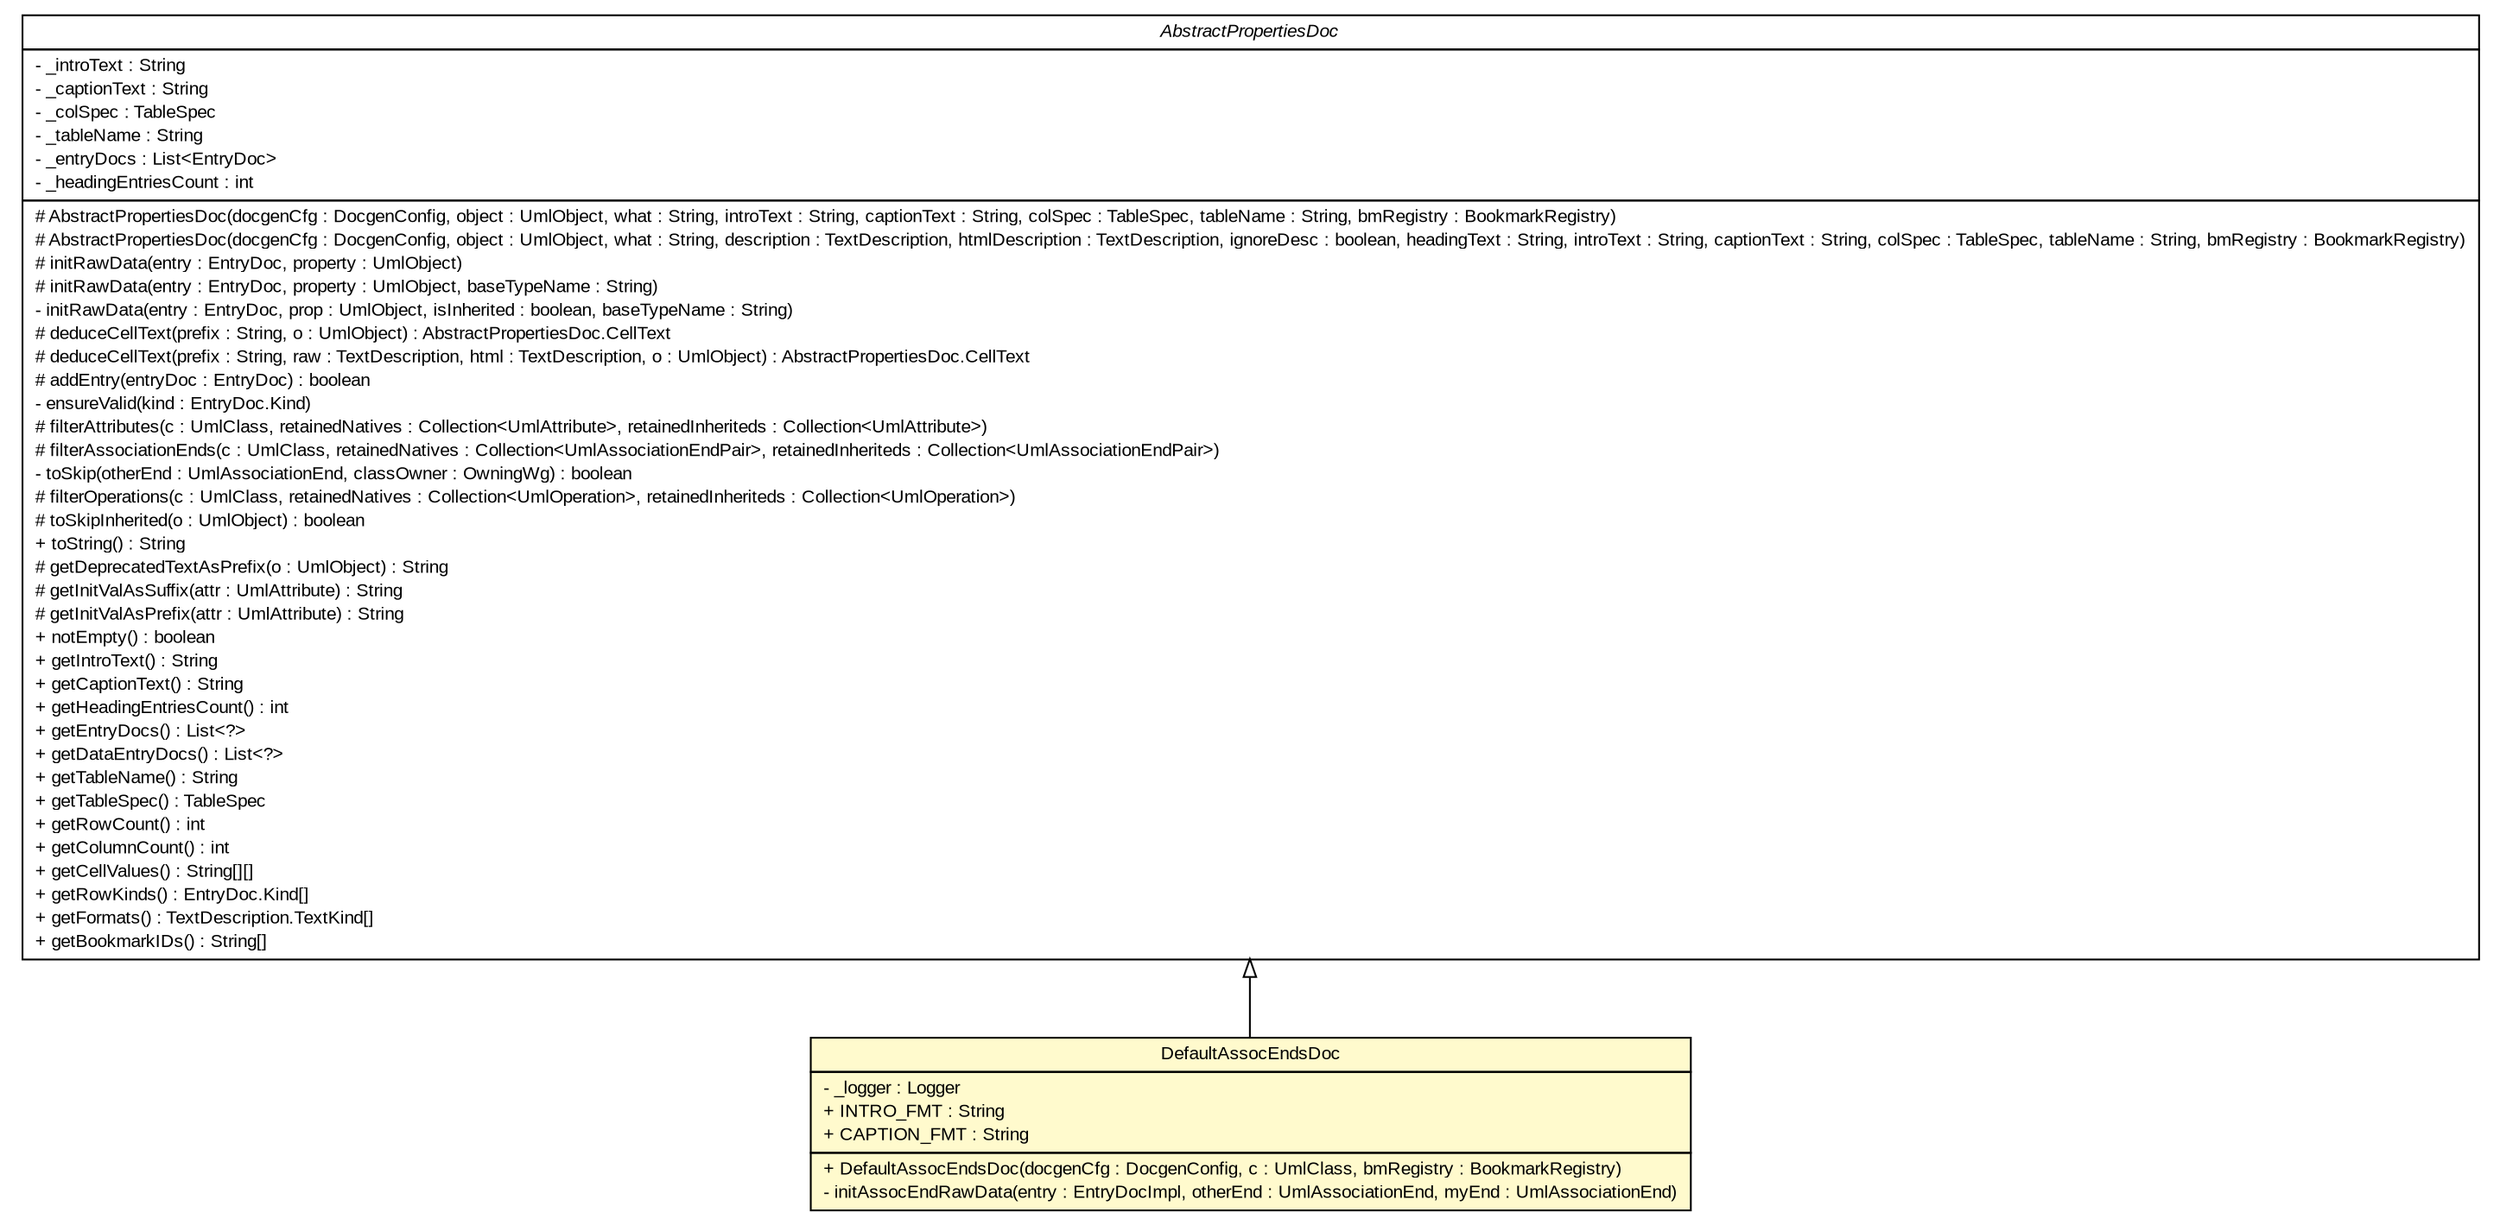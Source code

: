 #!/usr/local/bin/dot
#
# Class diagram 
# Generated by UMLGraph version R5_6_6-6-g3bdff0 (http://www.umlgraph.org/)
#

digraph G {
	edge [fontname="arial",fontsize=10,labelfontname="arial",labelfontsize=10];
	node [fontname="arial",fontsize=10,shape=plaintext];
	nodesep=0.25;
	ranksep=0.5;
	// org.tanjakostic.jcleancim.docgen.collector.impl.DefaultAssocEndsDoc
	c94526 [label=<<table title="org.tanjakostic.jcleancim.docgen.collector.impl.DefaultAssocEndsDoc" border="0" cellborder="1" cellspacing="0" cellpadding="2" port="p" bgcolor="lemonChiffon" href="./DefaultAssocEndsDoc.html">
		<tr><td><table border="0" cellspacing="0" cellpadding="1">
<tr><td align="center" balign="center"> DefaultAssocEndsDoc </td></tr>
		</table></td></tr>
		<tr><td><table border="0" cellspacing="0" cellpadding="1">
<tr><td align="left" balign="left"> - _logger : Logger </td></tr>
<tr><td align="left" balign="left"> + INTRO_FMT : String </td></tr>
<tr><td align="left" balign="left"> + CAPTION_FMT : String </td></tr>
		</table></td></tr>
		<tr><td><table border="0" cellspacing="0" cellpadding="1">
<tr><td align="left" balign="left"> + DefaultAssocEndsDoc(docgenCfg : DocgenConfig, c : UmlClass, bmRegistry : BookmarkRegistry) </td></tr>
<tr><td align="left" balign="left"> - initAssocEndRawData(entry : EntryDocImpl, otherEnd : UmlAssociationEnd, myEnd : UmlAssociationEnd) </td></tr>
		</table></td></tr>
		</table>>, URL="./DefaultAssocEndsDoc.html", fontname="arial", fontcolor="black", fontsize=10.0];
	// org.tanjakostic.jcleancim.docgen.collector.impl.AbstractPropertiesDoc
	c94534 [label=<<table title="org.tanjakostic.jcleancim.docgen.collector.impl.AbstractPropertiesDoc" border="0" cellborder="1" cellspacing="0" cellpadding="2" port="p" href="./AbstractPropertiesDoc.html">
		<tr><td><table border="0" cellspacing="0" cellpadding="1">
<tr><td align="center" balign="center"><font face="Arial Italic"> AbstractPropertiesDoc </font></td></tr>
		</table></td></tr>
		<tr><td><table border="0" cellspacing="0" cellpadding="1">
<tr><td align="left" balign="left"> - _introText : String </td></tr>
<tr><td align="left" balign="left"> - _captionText : String </td></tr>
<tr><td align="left" balign="left"> - _colSpec : TableSpec </td></tr>
<tr><td align="left" balign="left"> - _tableName : String </td></tr>
<tr><td align="left" balign="left"> - _entryDocs : List&lt;EntryDoc&gt; </td></tr>
<tr><td align="left" balign="left"> - _headingEntriesCount : int </td></tr>
		</table></td></tr>
		<tr><td><table border="0" cellspacing="0" cellpadding="1">
<tr><td align="left" balign="left"> # AbstractPropertiesDoc(docgenCfg : DocgenConfig, object : UmlObject, what : String, introText : String, captionText : String, colSpec : TableSpec, tableName : String, bmRegistry : BookmarkRegistry) </td></tr>
<tr><td align="left" balign="left"> # AbstractPropertiesDoc(docgenCfg : DocgenConfig, object : UmlObject, what : String, description : TextDescription, htmlDescription : TextDescription, ignoreDesc : boolean, headingText : String, introText : String, captionText : String, colSpec : TableSpec, tableName : String, bmRegistry : BookmarkRegistry) </td></tr>
<tr><td align="left" balign="left"> # initRawData(entry : EntryDoc, property : UmlObject) </td></tr>
<tr><td align="left" balign="left"> # initRawData(entry : EntryDoc, property : UmlObject, baseTypeName : String) </td></tr>
<tr><td align="left" balign="left"> - initRawData(entry : EntryDoc, prop : UmlObject, isInherited : boolean, baseTypeName : String) </td></tr>
<tr><td align="left" balign="left"> # deduceCellText(prefix : String, o : UmlObject) : AbstractPropertiesDoc.CellText </td></tr>
<tr><td align="left" balign="left"> # deduceCellText(prefix : String, raw : TextDescription, html : TextDescription, o : UmlObject) : AbstractPropertiesDoc.CellText </td></tr>
<tr><td align="left" balign="left"> # addEntry(entryDoc : EntryDoc) : boolean </td></tr>
<tr><td align="left" balign="left"> - ensureValid(kind : EntryDoc.Kind) </td></tr>
<tr><td align="left" balign="left"> # filterAttributes(c : UmlClass, retainedNatives : Collection&lt;UmlAttribute&gt;, retainedInheriteds : Collection&lt;UmlAttribute&gt;) </td></tr>
<tr><td align="left" balign="left"> # filterAssociationEnds(c : UmlClass, retainedNatives : Collection&lt;UmlAssociationEndPair&gt;, retainedInheriteds : Collection&lt;UmlAssociationEndPair&gt;) </td></tr>
<tr><td align="left" balign="left"> - toSkip(otherEnd : UmlAssociationEnd, classOwner : OwningWg) : boolean </td></tr>
<tr><td align="left" balign="left"> # filterOperations(c : UmlClass, retainedNatives : Collection&lt;UmlOperation&gt;, retainedInheriteds : Collection&lt;UmlOperation&gt;) </td></tr>
<tr><td align="left" balign="left"> # toSkipInherited(o : UmlObject) : boolean </td></tr>
<tr><td align="left" balign="left"> + toString() : String </td></tr>
<tr><td align="left" balign="left"> # getDeprecatedTextAsPrefix(o : UmlObject) : String </td></tr>
<tr><td align="left" balign="left"> # getInitValAsSuffix(attr : UmlAttribute) : String </td></tr>
<tr><td align="left" balign="left"> # getInitValAsPrefix(attr : UmlAttribute) : String </td></tr>
<tr><td align="left" balign="left"> + notEmpty() : boolean </td></tr>
<tr><td align="left" balign="left"> + getIntroText() : String </td></tr>
<tr><td align="left" balign="left"> + getCaptionText() : String </td></tr>
<tr><td align="left" balign="left"> + getHeadingEntriesCount() : int </td></tr>
<tr><td align="left" balign="left"> + getEntryDocs() : List&lt;?&gt; </td></tr>
<tr><td align="left" balign="left"> + getDataEntryDocs() : List&lt;?&gt; </td></tr>
<tr><td align="left" balign="left"> + getTableName() : String </td></tr>
<tr><td align="left" balign="left"> + getTableSpec() : TableSpec </td></tr>
<tr><td align="left" balign="left"> + getRowCount() : int </td></tr>
<tr><td align="left" balign="left"> + getColumnCount() : int </td></tr>
<tr><td align="left" balign="left"> + getCellValues() : String[][] </td></tr>
<tr><td align="left" balign="left"> + getRowKinds() : EntryDoc.Kind[] </td></tr>
<tr><td align="left" balign="left"> + getFormats() : TextDescription.TextKind[] </td></tr>
<tr><td align="left" balign="left"> + getBookmarkIDs() : String[] </td></tr>
		</table></td></tr>
		</table>>, URL="./AbstractPropertiesDoc.html", fontname="arial", fontcolor="black", fontsize=10.0];
	//org.tanjakostic.jcleancim.docgen.collector.impl.DefaultAssocEndsDoc extends org.tanjakostic.jcleancim.docgen.collector.impl.AbstractPropertiesDoc
	c94534:p -> c94526:p [dir=back,arrowtail=empty];
}

